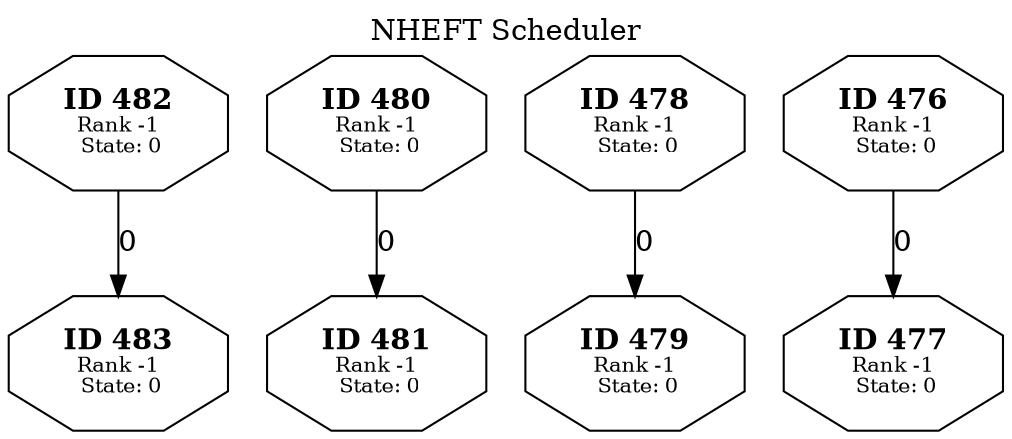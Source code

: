 // Generated in NHEFTScheduler
digraph TargetTaskGraph {
  labelloc="t";
  label="NHEFT Scheduler";
  V483 [label=<<B>ID 483</B><BR /><FONT POINT-SIZE="10">Rank -1<BR /> State: 0</FONT>> shape=octagon];
  V482 [label=<<B>ID 482</B><BR /><FONT POINT-SIZE="10">Rank -1<BR /> State: 0</FONT>> shape=octagon];
  V482 -> V483 [color="black" label=<0>];
  V481 [label=<<B>ID 481</B><BR /><FONT POINT-SIZE="10">Rank -1<BR /> State: 0</FONT>> shape=octagon];
  V480 [label=<<B>ID 480</B><BR /><FONT POINT-SIZE="10">Rank -1<BR /> State: 0</FONT>> shape=octagon];
  V480 -> V481 [color="black" label=<0>];
  V479 [label=<<B>ID 479</B><BR /><FONT POINT-SIZE="10">Rank -1<BR /> State: 0</FONT>> shape=octagon];
  V478 [label=<<B>ID 478</B><BR /><FONT POINT-SIZE="10">Rank -1<BR /> State: 0</FONT>> shape=octagon];
  V478 -> V479 [color="black" label=<0>];
  V477 [label=<<B>ID 477</B><BR /><FONT POINT-SIZE="10">Rank -1<BR /> State: 0</FONT>> shape=octagon];
  V476 [label=<<B>ID 476</B><BR /><FONT POINT-SIZE="10">Rank -1<BR /> State: 0</FONT>> shape=octagon];
  V476 -> V477 [color="black" label=<0>];
}
